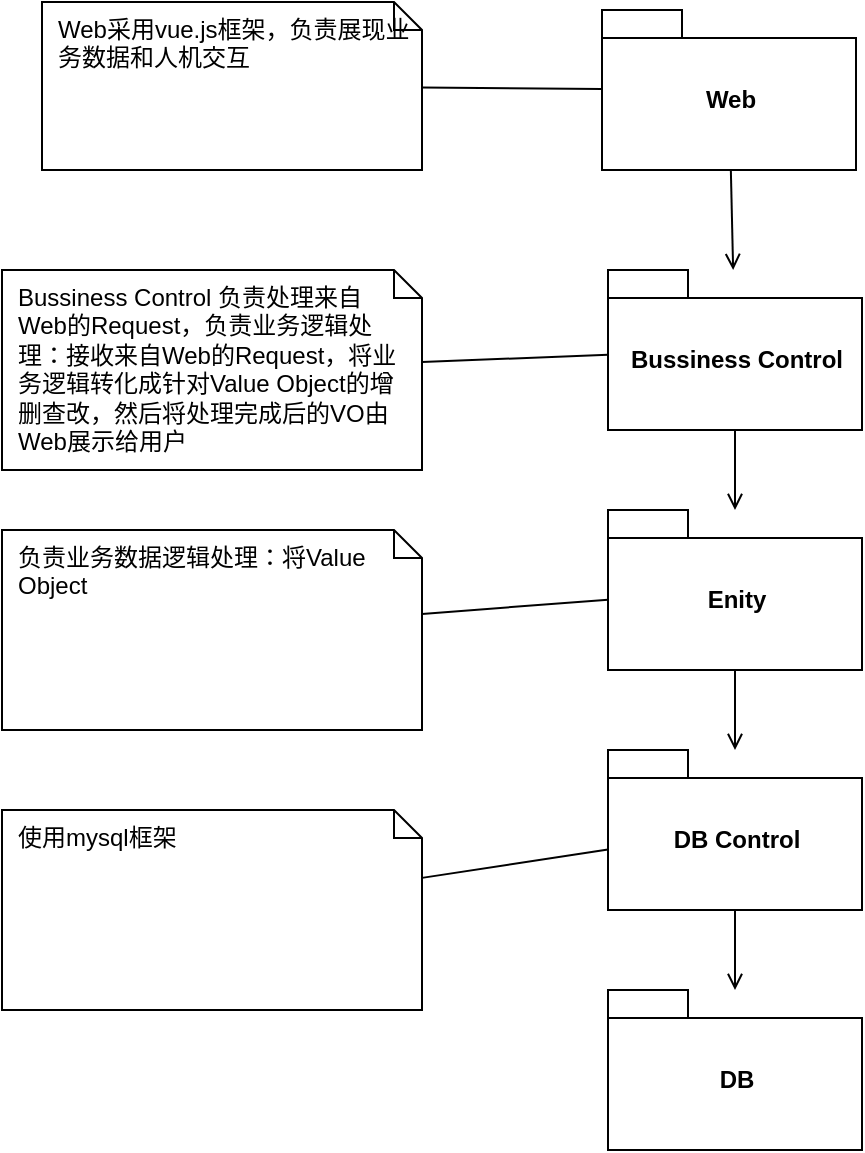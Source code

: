 <mxfile version="10.5.9" type="github"><diagram id="h7QU__j5kNM2Pl8VuJEF" name="Page-1"><mxGraphModel dx="840" dy="490" grid="1" gridSize="10" guides="1" tooltips="1" connect="1" arrows="1" fold="1" page="1" pageScale="1" pageWidth="827" pageHeight="1169" math="0" shadow="0"><root><mxCell id="0"/><mxCell id="1" parent="0"/><mxCell id="LXDZz-sLJW7m17OhPN9D-10" style="edgeStyle=none;rounded=0;orthogonalLoop=1;jettySize=auto;html=1;endArrow=open;endFill=0;" edge="1" parent="1" source="LXDZz-sLJW7m17OhPN9D-2" target="LXDZz-sLJW7m17OhPN9D-4"><mxGeometry relative="1" as="geometry"/></mxCell><mxCell id="LXDZz-sLJW7m17OhPN9D-14" style="edgeStyle=none;rounded=0;orthogonalLoop=1;jettySize=auto;html=1;endArrow=none;endFill=0;" edge="1" parent="1" source="LXDZz-sLJW7m17OhPN9D-2" target="LXDZz-sLJW7m17OhPN9D-13"><mxGeometry relative="1" as="geometry"><mxPoint x="280" y="270" as="targetPoint"/></mxGeometry></mxCell><mxCell id="LXDZz-sLJW7m17OhPN9D-2" value="Bussiness Control" style="shape=folder;fontStyle=1;spacingTop=10;tabWidth=40;tabHeight=14;tabPosition=left;html=1;" vertex="1" parent="1"><mxGeometry x="343" y="230" width="127" height="80" as="geometry"/></mxCell><mxCell id="LXDZz-sLJW7m17OhPN9D-8" style="rounded=0;orthogonalLoop=1;jettySize=auto;html=1;endArrow=none;endFill=0;" edge="1" parent="1" source="LXDZz-sLJW7m17OhPN9D-3" target="LXDZz-sLJW7m17OhPN9D-7"><mxGeometry relative="1" as="geometry"/></mxCell><mxCell id="LXDZz-sLJW7m17OhPN9D-9" style="edgeStyle=none;rounded=0;orthogonalLoop=1;jettySize=auto;html=1;endArrow=open;endFill=0;" edge="1" parent="1" source="LXDZz-sLJW7m17OhPN9D-3" target="LXDZz-sLJW7m17OhPN9D-2"><mxGeometry relative="1" as="geometry"/></mxCell><mxCell id="LXDZz-sLJW7m17OhPN9D-3" value="Web" style="shape=folder;fontStyle=1;spacingTop=10;tabWidth=40;tabHeight=14;tabPosition=left;html=1;" vertex="1" parent="1"><mxGeometry x="340" y="100" width="127" height="80" as="geometry"/></mxCell><mxCell id="LXDZz-sLJW7m17OhPN9D-11" style="edgeStyle=none;rounded=0;orthogonalLoop=1;jettySize=auto;html=1;endArrow=open;endFill=0;" edge="1" parent="1" source="LXDZz-sLJW7m17OhPN9D-4" target="LXDZz-sLJW7m17OhPN9D-5"><mxGeometry relative="1" as="geometry"/></mxCell><mxCell id="LXDZz-sLJW7m17OhPN9D-16" style="edgeStyle=none;rounded=0;orthogonalLoop=1;jettySize=auto;html=1;endArrow=none;endFill=0;" edge="1" parent="1" source="LXDZz-sLJW7m17OhPN9D-4" target="LXDZz-sLJW7m17OhPN9D-15"><mxGeometry relative="1" as="geometry"/></mxCell><mxCell id="LXDZz-sLJW7m17OhPN9D-4" value="Enity" style="shape=folder;fontStyle=1;spacingTop=10;tabWidth=40;tabHeight=14;tabPosition=left;html=1;" vertex="1" parent="1"><mxGeometry x="343" y="350" width="127" height="80" as="geometry"/></mxCell><mxCell id="LXDZz-sLJW7m17OhPN9D-12" style="edgeStyle=none;rounded=0;orthogonalLoop=1;jettySize=auto;html=1;endArrow=open;endFill=0;" edge="1" parent="1" source="LXDZz-sLJW7m17OhPN9D-5" target="LXDZz-sLJW7m17OhPN9D-6"><mxGeometry relative="1" as="geometry"/></mxCell><mxCell id="LXDZz-sLJW7m17OhPN9D-18" style="edgeStyle=none;rounded=0;orthogonalLoop=1;jettySize=auto;html=1;endArrow=none;endFill=0;" edge="1" parent="1" source="LXDZz-sLJW7m17OhPN9D-5" target="LXDZz-sLJW7m17OhPN9D-17"><mxGeometry relative="1" as="geometry"/></mxCell><mxCell id="LXDZz-sLJW7m17OhPN9D-5" value="DB Control" style="shape=folder;fontStyle=1;spacingTop=10;tabWidth=40;tabHeight=14;tabPosition=left;html=1;" vertex="1" parent="1"><mxGeometry x="343" y="470" width="127" height="80" as="geometry"/></mxCell><mxCell id="LXDZz-sLJW7m17OhPN9D-6" value="DB" style="shape=folder;fontStyle=1;spacingTop=10;tabWidth=40;tabHeight=14;tabPosition=left;html=1;" vertex="1" parent="1"><mxGeometry x="343" y="590" width="127" height="80" as="geometry"/></mxCell><mxCell id="LXDZz-sLJW7m17OhPN9D-7" value="Web采用vue.js框架，负责展现业务数据和人机交互" style="shape=note;whiteSpace=wrap;html=1;size=14;verticalAlign=top;align=left;spacingTop=0;spacingLeft=6;spacingRight=6;" vertex="1" parent="1"><mxGeometry x="60" y="96" width="190" height="84" as="geometry"/></mxCell><mxCell id="LXDZz-sLJW7m17OhPN9D-13" value="Bussiness Control 负责处理来自Web的Request，负责业务逻辑处理：接收来自Web的Request，将业务逻辑转化成针对Value Object的增删查改，然后将处理完成后的VO由Web展示给用户" style="shape=note;whiteSpace=wrap;html=1;size=14;verticalAlign=top;align=left;spacingTop=0;spacingLeft=6;spacingRight=6;" vertex="1" parent="1"><mxGeometry x="40" y="230" width="210" height="100" as="geometry"/></mxCell><mxCell id="LXDZz-sLJW7m17OhPN9D-15" value="负责业务数据逻辑处理：将Value Object" style="shape=note;whiteSpace=wrap;html=1;size=14;verticalAlign=top;align=left;spacingTop=0;spacingLeft=6;spacingRight=6;" vertex="1" parent="1"><mxGeometry x="40" y="360" width="210" height="100" as="geometry"/></mxCell><mxCell id="LXDZz-sLJW7m17OhPN9D-17" value="使用mysql框架" style="shape=note;whiteSpace=wrap;html=1;size=14;verticalAlign=top;align=left;spacingTop=0;spacingLeft=6;spacingRight=6;" vertex="1" parent="1"><mxGeometry x="40" y="500" width="210" height="100" as="geometry"/></mxCell></root></mxGraphModel></diagram></mxfile>